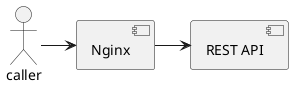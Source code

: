 @startuml

actor caller

component nginx as "Nginx"
component rest as "REST API"

caller -> nginx
nginx -> rest

@enduml